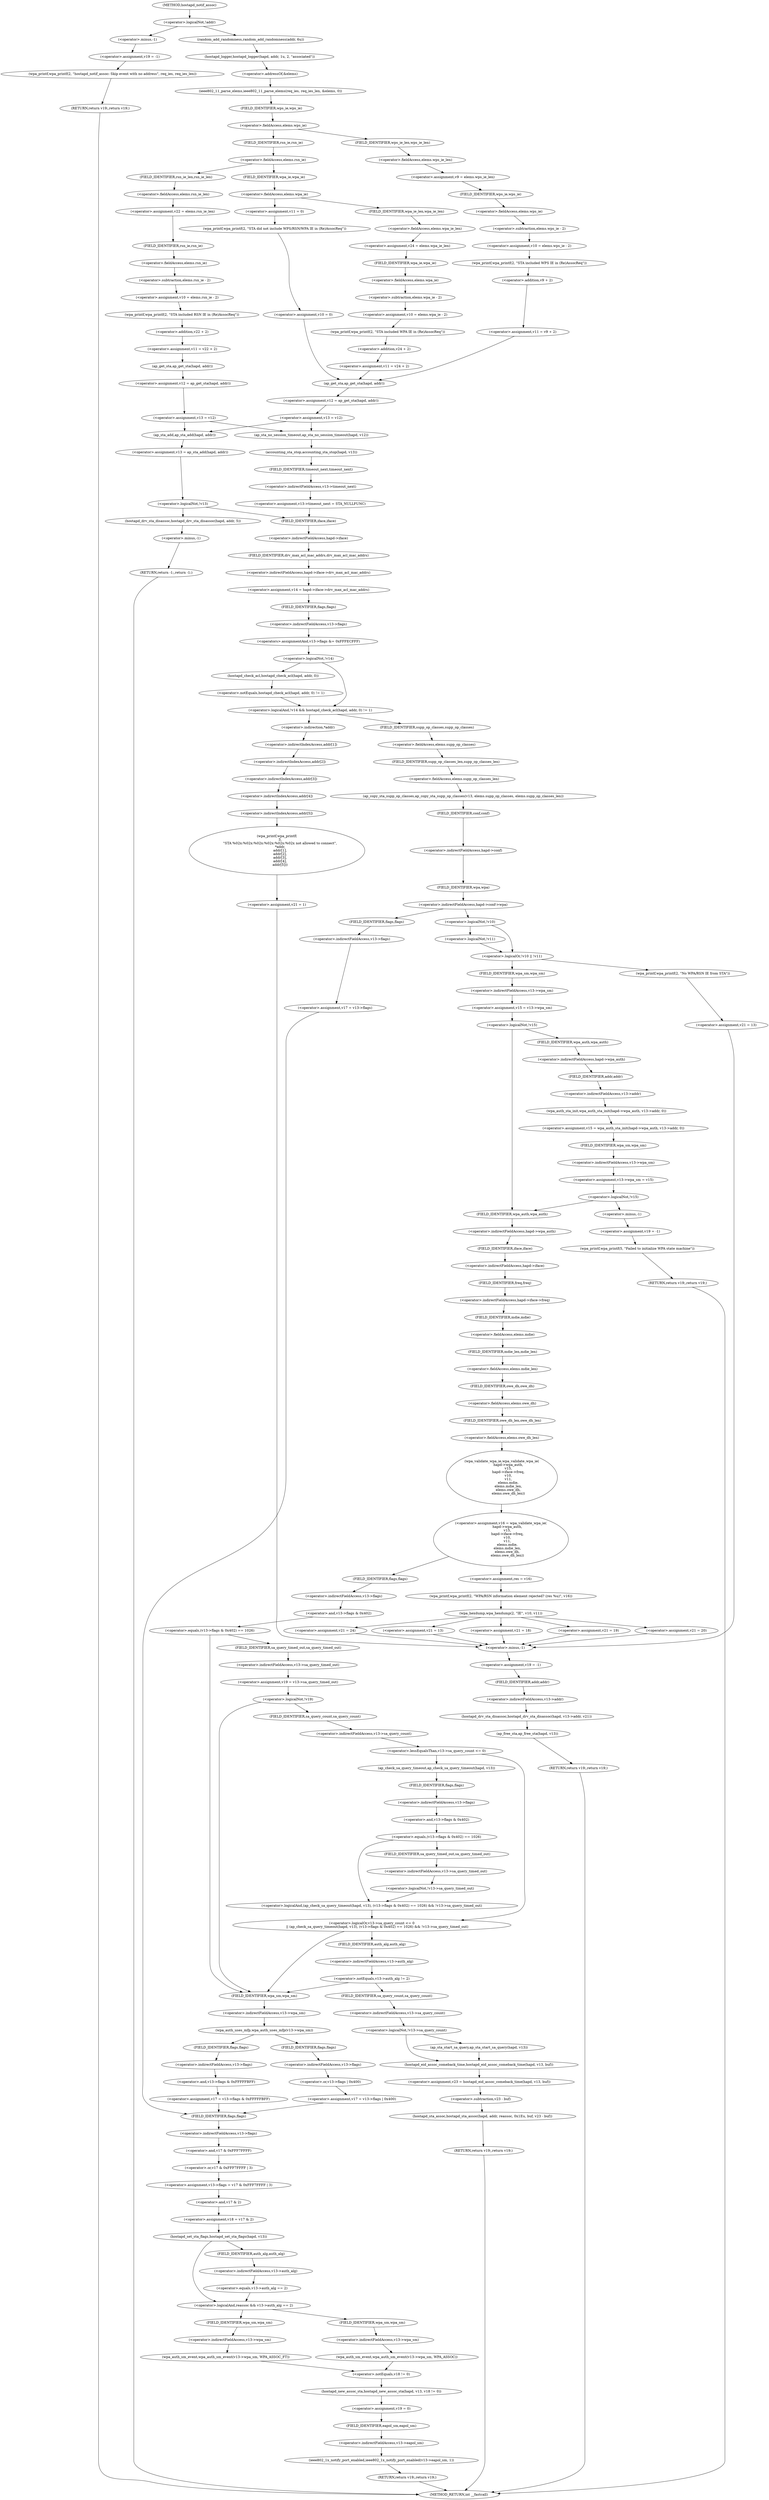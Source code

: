 digraph hostapd_notif_assoc {  
"1000145" [label = "(<operator>.logicalNot,!addr)" ]
"1000148" [label = "(<operator>.assignment,v19 = -1)" ]
"1000150" [label = "(<operator>.minus,-1)" ]
"1000152" [label = "(wpa_printf,wpa_printf(2, \"hostapd_notif_assoc: Skip event with no address\", req_ies, req_ies_len))" ]
"1000157" [label = "(RETURN,return v19;,return v19;)" ]
"1000159" [label = "(random_add_randomness,random_add_randomness(addr, 6u))" ]
"1000162" [label = "(hostapd_logger,hostapd_logger(hapd, addr, 1u, 2, \"associated\"))" ]
"1000168" [label = "(ieee802_11_parse_elems,ieee802_11_parse_elems(req_ies, req_ies_len, &elems, 0))" ]
"1000171" [label = "(<operator>.addressOf,&elems)" ]
"1000175" [label = "(<operator>.fieldAccess,elems.wps_ie)" ]
"1000177" [label = "(FIELD_IDENTIFIER,wps_ie,wps_ie)" ]
"1000179" [label = "(<operator>.assignment,v9 = elems.wps_ie_len)" ]
"1000181" [label = "(<operator>.fieldAccess,elems.wps_ie_len)" ]
"1000183" [label = "(FIELD_IDENTIFIER,wps_ie_len,wps_ie_len)" ]
"1000184" [label = "(<operator>.assignment,v10 = elems.wps_ie - 2)" ]
"1000186" [label = "(<operator>.subtraction,elems.wps_ie - 2)" ]
"1000187" [label = "(<operator>.fieldAccess,elems.wps_ie)" ]
"1000189" [label = "(FIELD_IDENTIFIER,wps_ie,wps_ie)" ]
"1000191" [label = "(wpa_printf,wpa_printf(2, \"STA included WPS IE in (Re)AssocReq\"))" ]
"1000194" [label = "(<operator>.assignment,v11 = v9 + 2)" ]
"1000196" [label = "(<operator>.addition,v9 + 2)" ]
"1000202" [label = "(<operator>.fieldAccess,elems.rsn_ie)" ]
"1000204" [label = "(FIELD_IDENTIFIER,rsn_ie,rsn_ie)" ]
"1000206" [label = "(<operator>.assignment,v22 = elems.rsn_ie_len)" ]
"1000208" [label = "(<operator>.fieldAccess,elems.rsn_ie_len)" ]
"1000210" [label = "(FIELD_IDENTIFIER,rsn_ie_len,rsn_ie_len)" ]
"1000211" [label = "(<operator>.assignment,v10 = elems.rsn_ie - 2)" ]
"1000213" [label = "(<operator>.subtraction,elems.rsn_ie - 2)" ]
"1000214" [label = "(<operator>.fieldAccess,elems.rsn_ie)" ]
"1000216" [label = "(FIELD_IDENTIFIER,rsn_ie,rsn_ie)" ]
"1000218" [label = "(wpa_printf,wpa_printf(2, \"STA included RSN IE in (Re)AssocReq\"))" ]
"1000221" [label = "(<operator>.assignment,v11 = v22 + 2)" ]
"1000223" [label = "(<operator>.addition,v22 + 2)" ]
"1000226" [label = "(<operator>.assignment,v12 = ap_get_sta(hapd, addr))" ]
"1000228" [label = "(ap_get_sta,ap_get_sta(hapd, addr))" ]
"1000231" [label = "(<operator>.assignment,v13 = v12)" ]
"1000239" [label = "(<operator>.fieldAccess,elems.wpa_ie)" ]
"1000241" [label = "(FIELD_IDENTIFIER,wpa_ie,wpa_ie)" ]
"1000243" [label = "(<operator>.assignment,v24 = elems.wpa_ie_len)" ]
"1000245" [label = "(<operator>.fieldAccess,elems.wpa_ie_len)" ]
"1000247" [label = "(FIELD_IDENTIFIER,wpa_ie_len,wpa_ie_len)" ]
"1000248" [label = "(<operator>.assignment,v10 = elems.wpa_ie - 2)" ]
"1000250" [label = "(<operator>.subtraction,elems.wpa_ie - 2)" ]
"1000251" [label = "(<operator>.fieldAccess,elems.wpa_ie)" ]
"1000253" [label = "(FIELD_IDENTIFIER,wpa_ie,wpa_ie)" ]
"1000255" [label = "(wpa_printf,wpa_printf(2, \"STA included WPA IE in (Re)AssocReq\"))" ]
"1000258" [label = "(<operator>.assignment,v11 = v24 + 2)" ]
"1000260" [label = "(<operator>.addition,v24 + 2)" ]
"1000265" [label = "(<operator>.assignment,v11 = 0)" ]
"1000268" [label = "(wpa_printf,wpa_printf(2, \"STA did not include WPS/RSN/WPA IE in (Re)AssocReq\"))" ]
"1000271" [label = "(<operator>.assignment,v10 = 0)" ]
"1000274" [label = "(<operator>.assignment,v12 = ap_get_sta(hapd, addr))" ]
"1000276" [label = "(ap_get_sta,ap_get_sta(hapd, addr))" ]
"1000279" [label = "(<operator>.assignment,v13 = v12)" ]
"1000286" [label = "(ap_sta_no_session_timeout,ap_sta_no_session_timeout(hapd, v12))" ]
"1000289" [label = "(accounting_sta_stop,accounting_sta_stop(hapd, v13))" ]
"1000292" [label = "(<operator>.assignment,v13->timeout_next = STA_NULLFUNC)" ]
"1000293" [label = "(<operator>.indirectFieldAccess,v13->timeout_next)" ]
"1000295" [label = "(FIELD_IDENTIFIER,timeout_next,timeout_next)" ]
"1000299" [label = "(<operator>.assignment,v13 = ap_sta_add(hapd, addr))" ]
"1000301" [label = "(ap_sta_add,ap_sta_add(hapd, addr))" ]
"1000305" [label = "(<operator>.logicalNot,!v13)" ]
"1000308" [label = "(hostapd_drv_sta_disassoc,hostapd_drv_sta_disassoc(hapd, addr, 5))" ]
"1000312" [label = "(RETURN,return -1;,return -1;)" ]
"1000313" [label = "(<operator>.minus,-1)" ]
"1000316" [label = "(<operator>.assignment,v14 = hapd->iface->drv_max_acl_mac_addrs)" ]
"1000318" [label = "(<operator>.indirectFieldAccess,hapd->iface->drv_max_acl_mac_addrs)" ]
"1000319" [label = "(<operator>.indirectFieldAccess,hapd->iface)" ]
"1000321" [label = "(FIELD_IDENTIFIER,iface,iface)" ]
"1000322" [label = "(FIELD_IDENTIFIER,drv_max_acl_mac_addrs,drv_max_acl_mac_addrs)" ]
"1000323" [label = "(<operators>.assignmentAnd,v13->flags &= 0xFFFECFFF)" ]
"1000324" [label = "(<operator>.indirectFieldAccess,v13->flags)" ]
"1000326" [label = "(FIELD_IDENTIFIER,flags,flags)" ]
"1000329" [label = "(<operator>.logicalAnd,!v14 && hostapd_check_acl(hapd, addr, 0) != 1)" ]
"1000330" [label = "(<operator>.logicalNot,!v14)" ]
"1000332" [label = "(<operator>.notEquals,hostapd_check_acl(hapd, addr, 0) != 1)" ]
"1000333" [label = "(hostapd_check_acl,hostapd_check_acl(hapd, addr, 0))" ]
"1000339" [label = "(wpa_printf,wpa_printf(\n      3,\n      \"STA %02x:%02x:%02x:%02x:%02x:%02x not allowed to connect\",\n      *addr,\n      addr[1],\n      addr[2],\n      addr[3],\n      addr[4],\n      addr[5]))" ]
"1000342" [label = "(<operator>.indirection,*addr)" ]
"1000344" [label = "(<operator>.indirectIndexAccess,addr[1])" ]
"1000347" [label = "(<operator>.indirectIndexAccess,addr[2])" ]
"1000350" [label = "(<operator>.indirectIndexAccess,addr[3])" ]
"1000353" [label = "(<operator>.indirectIndexAccess,addr[4])" ]
"1000356" [label = "(<operator>.indirectIndexAccess,addr[5])" ]
"1000359" [label = "(<operator>.assignment,v21 = 1)" ]
"1000363" [label = "(<operator>.assignment,v19 = -1)" ]
"1000365" [label = "(<operator>.minus,-1)" ]
"1000367" [label = "(hostapd_drv_sta_disassoc,hostapd_drv_sta_disassoc(hapd, v13->addr, v21))" ]
"1000369" [label = "(<operator>.indirectFieldAccess,v13->addr)" ]
"1000371" [label = "(FIELD_IDENTIFIER,addr,addr)" ]
"1000373" [label = "(ap_free_sta,ap_free_sta(hapd, v13))" ]
"1000376" [label = "(RETURN,return v19;,return v19;)" ]
"1000378" [label = "(ap_copy_sta_supp_op_classes,ap_copy_sta_supp_op_classes(v13, elems.supp_op_classes, elems.supp_op_classes_len))" ]
"1000380" [label = "(<operator>.fieldAccess,elems.supp_op_classes)" ]
"1000382" [label = "(FIELD_IDENTIFIER,supp_op_classes,supp_op_classes)" ]
"1000383" [label = "(<operator>.fieldAccess,elems.supp_op_classes_len)" ]
"1000385" [label = "(FIELD_IDENTIFIER,supp_op_classes_len,supp_op_classes_len)" ]
"1000387" [label = "(<operator>.indirectFieldAccess,hapd->conf->wpa)" ]
"1000388" [label = "(<operator>.indirectFieldAccess,hapd->conf)" ]
"1000390" [label = "(FIELD_IDENTIFIER,conf,conf)" ]
"1000391" [label = "(FIELD_IDENTIFIER,wpa,wpa)" ]
"1000394" [label = "(<operator>.logicalOr,!v10 || !v11)" ]
"1000395" [label = "(<operator>.logicalNot,!v10)" ]
"1000397" [label = "(<operator>.logicalNot,!v11)" ]
"1000400" [label = "(wpa_printf,wpa_printf(2, \"No WPA/RSN IE from STA\"))" ]
"1000403" [label = "(<operator>.assignment,v21 = 13)" ]
"1000407" [label = "(<operator>.assignment,v15 = v13->wpa_sm)" ]
"1000409" [label = "(<operator>.indirectFieldAccess,v13->wpa_sm)" ]
"1000411" [label = "(FIELD_IDENTIFIER,wpa_sm,wpa_sm)" ]
"1000413" [label = "(<operator>.logicalNot,!v15)" ]
"1000416" [label = "(<operator>.assignment,v15 = wpa_auth_sta_init(hapd->wpa_auth, v13->addr, 0))" ]
"1000418" [label = "(wpa_auth_sta_init,wpa_auth_sta_init(hapd->wpa_auth, v13->addr, 0))" ]
"1000419" [label = "(<operator>.indirectFieldAccess,hapd->wpa_auth)" ]
"1000421" [label = "(FIELD_IDENTIFIER,wpa_auth,wpa_auth)" ]
"1000422" [label = "(<operator>.indirectFieldAccess,v13->addr)" ]
"1000424" [label = "(FIELD_IDENTIFIER,addr,addr)" ]
"1000426" [label = "(<operator>.assignment,v13->wpa_sm = v15)" ]
"1000427" [label = "(<operator>.indirectFieldAccess,v13->wpa_sm)" ]
"1000429" [label = "(FIELD_IDENTIFIER,wpa_sm,wpa_sm)" ]
"1000432" [label = "(<operator>.logicalNot,!v15)" ]
"1000435" [label = "(<operator>.assignment,v19 = -1)" ]
"1000437" [label = "(<operator>.minus,-1)" ]
"1000439" [label = "(wpa_printf,wpa_printf(5, \"Failed to initialize WPA state machine\"))" ]
"1000442" [label = "(RETURN,return v19;,return v19;)" ]
"1000444" [label = "(<operator>.assignment,v16 = wpa_validate_wpa_ie(\n            hapd->wpa_auth,\n            v15,\n            hapd->iface->freq,\n            v10,\n            v11,\n            elems.mdie,\n            elems.mdie_len,\n            elems.owe_dh,\n            elems.owe_dh_len))" ]
"1000446" [label = "(wpa_validate_wpa_ie,wpa_validate_wpa_ie(\n            hapd->wpa_auth,\n            v15,\n            hapd->iface->freq,\n            v10,\n            v11,\n            elems.mdie,\n            elems.mdie_len,\n            elems.owe_dh,\n            elems.owe_dh_len))" ]
"1000447" [label = "(<operator>.indirectFieldAccess,hapd->wpa_auth)" ]
"1000449" [label = "(FIELD_IDENTIFIER,wpa_auth,wpa_auth)" ]
"1000451" [label = "(<operator>.indirectFieldAccess,hapd->iface->freq)" ]
"1000452" [label = "(<operator>.indirectFieldAccess,hapd->iface)" ]
"1000454" [label = "(FIELD_IDENTIFIER,iface,iface)" ]
"1000455" [label = "(FIELD_IDENTIFIER,freq,freq)" ]
"1000458" [label = "(<operator>.fieldAccess,elems.mdie)" ]
"1000460" [label = "(FIELD_IDENTIFIER,mdie,mdie)" ]
"1000461" [label = "(<operator>.fieldAccess,elems.mdie_len)" ]
"1000463" [label = "(FIELD_IDENTIFIER,mdie_len,mdie_len)" ]
"1000464" [label = "(<operator>.fieldAccess,elems.owe_dh)" ]
"1000466" [label = "(FIELD_IDENTIFIER,owe_dh,owe_dh)" ]
"1000467" [label = "(<operator>.fieldAccess,elems.owe_dh_len)" ]
"1000469" [label = "(FIELD_IDENTIFIER,owe_dh_len,owe_dh_len)" ]
"1000473" [label = "(<operator>.assignment,res = v16)" ]
"1000476" [label = "(wpa_printf,wpa_printf(2, \"WPA/RSN information element rejected? (res %u)\", v16))" ]
"1000480" [label = "(wpa_hexdump,wpa_hexdump(2, \"IE\", v10, v11))" ]
"1000489" [label = "(<operator>.assignment,v21 = 18)" ]
"1000494" [label = "(<operator>.assignment,v21 = 19)" ]
"1000499" [label = "(<operator>.assignment,v21 = 20)" ]
"1000504" [label = "(<operator>.assignment,v21 = 24)" ]
"1000509" [label = "(<operator>.assignment,v21 = 13)" ]
"1000515" [label = "(<operator>.equals,(v13->flags & 0x402) == 1026)" ]
"1000516" [label = "(<operator>.and,v13->flags & 0x402)" ]
"1000517" [label = "(<operator>.indirectFieldAccess,v13->flags)" ]
"1000519" [label = "(FIELD_IDENTIFIER,flags,flags)" ]
"1000523" [label = "(<operator>.assignment,v19 = v13->sa_query_timed_out)" ]
"1000525" [label = "(<operator>.indirectFieldAccess,v13->sa_query_timed_out)" ]
"1000527" [label = "(FIELD_IDENTIFIER,sa_query_timed_out,sa_query_timed_out)" ]
"1000529" [label = "(<operator>.logicalNot,!v19)" ]
"1000533" [label = "(<operator>.logicalOr,v13->sa_query_count <= 0\n          || (ap_check_sa_query_timeout(hapd, v13), (v13->flags & 0x402) == 1026) && !v13->sa_query_timed_out)" ]
"1000534" [label = "(<operator>.lessEqualsThan,v13->sa_query_count <= 0)" ]
"1000535" [label = "(<operator>.indirectFieldAccess,v13->sa_query_count)" ]
"1000537" [label = "(FIELD_IDENTIFIER,sa_query_count,sa_query_count)" ]
"1000539" [label = "(<operator>.logicalAnd,(ap_check_sa_query_timeout(hapd, v13), (v13->flags & 0x402) == 1026) && !v13->sa_query_timed_out)" ]
"1000541" [label = "(ap_check_sa_query_timeout,ap_check_sa_query_timeout(hapd, v13))" ]
"1000544" [label = "(<operator>.equals,(v13->flags & 0x402) == 1026)" ]
"1000545" [label = "(<operator>.and,v13->flags & 0x402)" ]
"1000546" [label = "(<operator>.indirectFieldAccess,v13->flags)" ]
"1000548" [label = "(FIELD_IDENTIFIER,flags,flags)" ]
"1000551" [label = "(<operator>.logicalNot,!v13->sa_query_timed_out)" ]
"1000552" [label = "(<operator>.indirectFieldAccess,v13->sa_query_timed_out)" ]
"1000554" [label = "(FIELD_IDENTIFIER,sa_query_timed_out,sa_query_timed_out)" ]
"1000557" [label = "(<operator>.notEquals,v13->auth_alg != 2)" ]
"1000558" [label = "(<operator>.indirectFieldAccess,v13->auth_alg)" ]
"1000560" [label = "(FIELD_IDENTIFIER,auth_alg,auth_alg)" ]
"1000564" [label = "(<operator>.logicalNot,!v13->sa_query_count)" ]
"1000565" [label = "(<operator>.indirectFieldAccess,v13->sa_query_count)" ]
"1000567" [label = "(FIELD_IDENTIFIER,sa_query_count,sa_query_count)" ]
"1000568" [label = "(ap_sta_start_sa_query,ap_sta_start_sa_query(hapd, v13))" ]
"1000571" [label = "(<operator>.assignment,v23 = hostapd_eid_assoc_comeback_time(hapd, v13, buf))" ]
"1000573" [label = "(hostapd_eid_assoc_comeback_time,hostapd_eid_assoc_comeback_time(hapd, v13, buf))" ]
"1000577" [label = "(hostapd_sta_assoc,hostapd_sta_assoc(hapd, addr, reassoc, 0x1Eu, buf, v23 - buf))" ]
"1000583" [label = "(<operator>.subtraction,v23 - buf)" ]
"1000586" [label = "(RETURN,return v19;,return v19;)" ]
"1000589" [label = "(wpa_auth_uses_mfp,wpa_auth_uses_mfp(v13->wpa_sm))" ]
"1000590" [label = "(<operator>.indirectFieldAccess,v13->wpa_sm)" ]
"1000592" [label = "(FIELD_IDENTIFIER,wpa_sm,wpa_sm)" ]
"1000593" [label = "(<operator>.assignment,v17 = v13->flags | 0x400)" ]
"1000595" [label = "(<operator>.or,v13->flags | 0x400)" ]
"1000596" [label = "(<operator>.indirectFieldAccess,v13->flags)" ]
"1000598" [label = "(FIELD_IDENTIFIER,flags,flags)" ]
"1000601" [label = "(<operator>.assignment,v17 = v13->flags & 0xFFFFFBFF)" ]
"1000603" [label = "(<operator>.and,v13->flags & 0xFFFFFBFF)" ]
"1000604" [label = "(<operator>.indirectFieldAccess,v13->flags)" ]
"1000606" [label = "(FIELD_IDENTIFIER,flags,flags)" ]
"1000610" [label = "(<operator>.assignment,v17 = v13->flags)" ]
"1000612" [label = "(<operator>.indirectFieldAccess,v13->flags)" ]
"1000614" [label = "(FIELD_IDENTIFIER,flags,flags)" ]
"1000615" [label = "(<operator>.assignment,v13->flags = v17 & 0xFFF7FFFF | 3)" ]
"1000616" [label = "(<operator>.indirectFieldAccess,v13->flags)" ]
"1000618" [label = "(FIELD_IDENTIFIER,flags,flags)" ]
"1000619" [label = "(<operator>.or,v17 & 0xFFF7FFFF | 3)" ]
"1000620" [label = "(<operator>.and,v17 & 0xFFF7FFFF)" ]
"1000624" [label = "(<operator>.assignment,v18 = v17 & 2)" ]
"1000626" [label = "(<operator>.and,v17 & 2)" ]
"1000629" [label = "(hostapd_set_sta_flags,hostapd_set_sta_flags(hapd, v13))" ]
"1000633" [label = "(<operator>.logicalAnd,reassoc && v13->auth_alg == 2)" ]
"1000635" [label = "(<operator>.equals,v13->auth_alg == 2)" ]
"1000636" [label = "(<operator>.indirectFieldAccess,v13->auth_alg)" ]
"1000638" [label = "(FIELD_IDENTIFIER,auth_alg,auth_alg)" ]
"1000640" [label = "(wpa_auth_sm_event,wpa_auth_sm_event(v13->wpa_sm, WPA_ASSOC_FT))" ]
"1000641" [label = "(<operator>.indirectFieldAccess,v13->wpa_sm)" ]
"1000643" [label = "(FIELD_IDENTIFIER,wpa_sm,wpa_sm)" ]
"1000646" [label = "(wpa_auth_sm_event,wpa_auth_sm_event(v13->wpa_sm, WPA_ASSOC))" ]
"1000647" [label = "(<operator>.indirectFieldAccess,v13->wpa_sm)" ]
"1000649" [label = "(FIELD_IDENTIFIER,wpa_sm,wpa_sm)" ]
"1000651" [label = "(hostapd_new_assoc_sta,hostapd_new_assoc_sta(hapd, v13, v18 != 0))" ]
"1000654" [label = "(<operator>.notEquals,v18 != 0)" ]
"1000657" [label = "(<operator>.assignment,v19 = 0)" ]
"1000660" [label = "(ieee802_1x_notify_port_enabled,ieee802_1x_notify_port_enabled(v13->eapol_sm, 1))" ]
"1000661" [label = "(<operator>.indirectFieldAccess,v13->eapol_sm)" ]
"1000663" [label = "(FIELD_IDENTIFIER,eapol_sm,eapol_sm)" ]
"1000665" [label = "(RETURN,return v19;,return v19;)" ]
"1000119" [label = "(METHOD,hostapd_notif_assoc)" ]
"1000667" [label = "(METHOD_RETURN,int __fastcall)" ]
  "1000145" -> "1000150" 
  "1000145" -> "1000159" 
  "1000148" -> "1000152" 
  "1000150" -> "1000148" 
  "1000152" -> "1000157" 
  "1000157" -> "1000667" 
  "1000159" -> "1000162" 
  "1000162" -> "1000171" 
  "1000168" -> "1000177" 
  "1000171" -> "1000168" 
  "1000175" -> "1000183" 
  "1000175" -> "1000204" 
  "1000177" -> "1000175" 
  "1000179" -> "1000189" 
  "1000181" -> "1000179" 
  "1000183" -> "1000181" 
  "1000184" -> "1000191" 
  "1000186" -> "1000184" 
  "1000187" -> "1000186" 
  "1000189" -> "1000187" 
  "1000191" -> "1000196" 
  "1000194" -> "1000276" 
  "1000196" -> "1000194" 
  "1000202" -> "1000210" 
  "1000202" -> "1000241" 
  "1000204" -> "1000202" 
  "1000206" -> "1000216" 
  "1000208" -> "1000206" 
  "1000210" -> "1000208" 
  "1000211" -> "1000218" 
  "1000213" -> "1000211" 
  "1000214" -> "1000213" 
  "1000216" -> "1000214" 
  "1000218" -> "1000223" 
  "1000221" -> "1000228" 
  "1000223" -> "1000221" 
  "1000226" -> "1000231" 
  "1000228" -> "1000226" 
  "1000231" -> "1000286" 
  "1000231" -> "1000301" 
  "1000239" -> "1000247" 
  "1000239" -> "1000265" 
  "1000241" -> "1000239" 
  "1000243" -> "1000253" 
  "1000245" -> "1000243" 
  "1000247" -> "1000245" 
  "1000248" -> "1000255" 
  "1000250" -> "1000248" 
  "1000251" -> "1000250" 
  "1000253" -> "1000251" 
  "1000255" -> "1000260" 
  "1000258" -> "1000276" 
  "1000260" -> "1000258" 
  "1000265" -> "1000268" 
  "1000268" -> "1000271" 
  "1000271" -> "1000276" 
  "1000274" -> "1000279" 
  "1000276" -> "1000274" 
  "1000279" -> "1000286" 
  "1000279" -> "1000301" 
  "1000286" -> "1000289" 
  "1000289" -> "1000295" 
  "1000292" -> "1000321" 
  "1000293" -> "1000292" 
  "1000295" -> "1000293" 
  "1000299" -> "1000305" 
  "1000301" -> "1000299" 
  "1000305" -> "1000308" 
  "1000305" -> "1000321" 
  "1000308" -> "1000313" 
  "1000312" -> "1000667" 
  "1000313" -> "1000312" 
  "1000316" -> "1000326" 
  "1000318" -> "1000316" 
  "1000319" -> "1000322" 
  "1000321" -> "1000319" 
  "1000322" -> "1000318" 
  "1000323" -> "1000330" 
  "1000324" -> "1000323" 
  "1000326" -> "1000324" 
  "1000329" -> "1000342" 
  "1000329" -> "1000382" 
  "1000330" -> "1000329" 
  "1000330" -> "1000333" 
  "1000332" -> "1000329" 
  "1000333" -> "1000332" 
  "1000339" -> "1000359" 
  "1000342" -> "1000344" 
  "1000344" -> "1000347" 
  "1000347" -> "1000350" 
  "1000350" -> "1000353" 
  "1000353" -> "1000356" 
  "1000356" -> "1000339" 
  "1000359" -> "1000365" 
  "1000363" -> "1000371" 
  "1000365" -> "1000363" 
  "1000367" -> "1000373" 
  "1000369" -> "1000367" 
  "1000371" -> "1000369" 
  "1000373" -> "1000376" 
  "1000376" -> "1000667" 
  "1000378" -> "1000390" 
  "1000380" -> "1000385" 
  "1000382" -> "1000380" 
  "1000383" -> "1000378" 
  "1000385" -> "1000383" 
  "1000387" -> "1000395" 
  "1000387" -> "1000614" 
  "1000388" -> "1000391" 
  "1000390" -> "1000388" 
  "1000391" -> "1000387" 
  "1000394" -> "1000400" 
  "1000394" -> "1000411" 
  "1000395" -> "1000394" 
  "1000395" -> "1000397" 
  "1000397" -> "1000394" 
  "1000400" -> "1000403" 
  "1000403" -> "1000365" 
  "1000407" -> "1000413" 
  "1000409" -> "1000407" 
  "1000411" -> "1000409" 
  "1000413" -> "1000421" 
  "1000413" -> "1000449" 
  "1000416" -> "1000429" 
  "1000418" -> "1000416" 
  "1000419" -> "1000424" 
  "1000421" -> "1000419" 
  "1000422" -> "1000418" 
  "1000424" -> "1000422" 
  "1000426" -> "1000432" 
  "1000427" -> "1000426" 
  "1000429" -> "1000427" 
  "1000432" -> "1000437" 
  "1000432" -> "1000449" 
  "1000435" -> "1000439" 
  "1000437" -> "1000435" 
  "1000439" -> "1000442" 
  "1000442" -> "1000667" 
  "1000444" -> "1000473" 
  "1000444" -> "1000519" 
  "1000446" -> "1000444" 
  "1000447" -> "1000454" 
  "1000449" -> "1000447" 
  "1000451" -> "1000460" 
  "1000452" -> "1000455" 
  "1000454" -> "1000452" 
  "1000455" -> "1000451" 
  "1000458" -> "1000463" 
  "1000460" -> "1000458" 
  "1000461" -> "1000466" 
  "1000463" -> "1000461" 
  "1000464" -> "1000469" 
  "1000466" -> "1000464" 
  "1000467" -> "1000446" 
  "1000469" -> "1000467" 
  "1000473" -> "1000476" 
  "1000476" -> "1000480" 
  "1000480" -> "1000489" 
  "1000480" -> "1000494" 
  "1000480" -> "1000499" 
  "1000480" -> "1000504" 
  "1000480" -> "1000509" 
  "1000489" -> "1000365" 
  "1000494" -> "1000365" 
  "1000499" -> "1000365" 
  "1000504" -> "1000365" 
  "1000509" -> "1000365" 
  "1000515" -> "1000527" 
  "1000515" -> "1000592" 
  "1000516" -> "1000515" 
  "1000517" -> "1000516" 
  "1000519" -> "1000517" 
  "1000523" -> "1000529" 
  "1000525" -> "1000523" 
  "1000527" -> "1000525" 
  "1000529" -> "1000537" 
  "1000529" -> "1000592" 
  "1000533" -> "1000560" 
  "1000533" -> "1000592" 
  "1000534" -> "1000533" 
  "1000534" -> "1000541" 
  "1000535" -> "1000534" 
  "1000537" -> "1000535" 
  "1000539" -> "1000533" 
  "1000541" -> "1000548" 
  "1000544" -> "1000539" 
  "1000544" -> "1000554" 
  "1000545" -> "1000544" 
  "1000546" -> "1000545" 
  "1000548" -> "1000546" 
  "1000551" -> "1000539" 
  "1000552" -> "1000551" 
  "1000554" -> "1000552" 
  "1000557" -> "1000567" 
  "1000557" -> "1000592" 
  "1000558" -> "1000557" 
  "1000560" -> "1000558" 
  "1000564" -> "1000568" 
  "1000564" -> "1000573" 
  "1000565" -> "1000564" 
  "1000567" -> "1000565" 
  "1000568" -> "1000573" 
  "1000571" -> "1000583" 
  "1000573" -> "1000571" 
  "1000577" -> "1000586" 
  "1000583" -> "1000577" 
  "1000586" -> "1000667" 
  "1000589" -> "1000598" 
  "1000589" -> "1000606" 
  "1000590" -> "1000589" 
  "1000592" -> "1000590" 
  "1000593" -> "1000618" 
  "1000595" -> "1000593" 
  "1000596" -> "1000595" 
  "1000598" -> "1000596" 
  "1000601" -> "1000618" 
  "1000603" -> "1000601" 
  "1000604" -> "1000603" 
  "1000606" -> "1000604" 
  "1000610" -> "1000618" 
  "1000612" -> "1000610" 
  "1000614" -> "1000612" 
  "1000615" -> "1000626" 
  "1000616" -> "1000620" 
  "1000618" -> "1000616" 
  "1000619" -> "1000615" 
  "1000620" -> "1000619" 
  "1000624" -> "1000629" 
  "1000626" -> "1000624" 
  "1000629" -> "1000633" 
  "1000629" -> "1000638" 
  "1000633" -> "1000643" 
  "1000633" -> "1000649" 
  "1000635" -> "1000633" 
  "1000636" -> "1000635" 
  "1000638" -> "1000636" 
  "1000640" -> "1000654" 
  "1000641" -> "1000640" 
  "1000643" -> "1000641" 
  "1000646" -> "1000654" 
  "1000647" -> "1000646" 
  "1000649" -> "1000647" 
  "1000651" -> "1000657" 
  "1000654" -> "1000651" 
  "1000657" -> "1000663" 
  "1000660" -> "1000665" 
  "1000661" -> "1000660" 
  "1000663" -> "1000661" 
  "1000665" -> "1000667" 
  "1000119" -> "1000145" 
}
